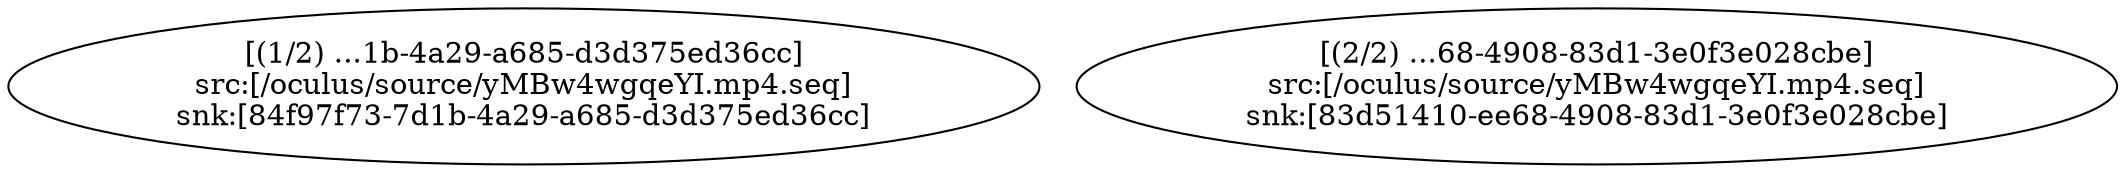 digraph G {
  1 [label = "[(1/2) ...1b-4a29-a685-d3d375ed36cc]\nsrc:[/oculus/source/yMBw4wgqeYI.mp4.seq]\nsnk:[84f97f73-7d1b-4a29-a685-d3d375ed36cc]"];
  2 [label = "[(2/2) ...68-4908-83d1-3e0f3e028cbe]\nsrc:[/oculus/source/yMBw4wgqeYI.mp4.seq]\nsnk:[83d51410-ee68-4908-83d1-3e0f3e028cbe]"];
}
